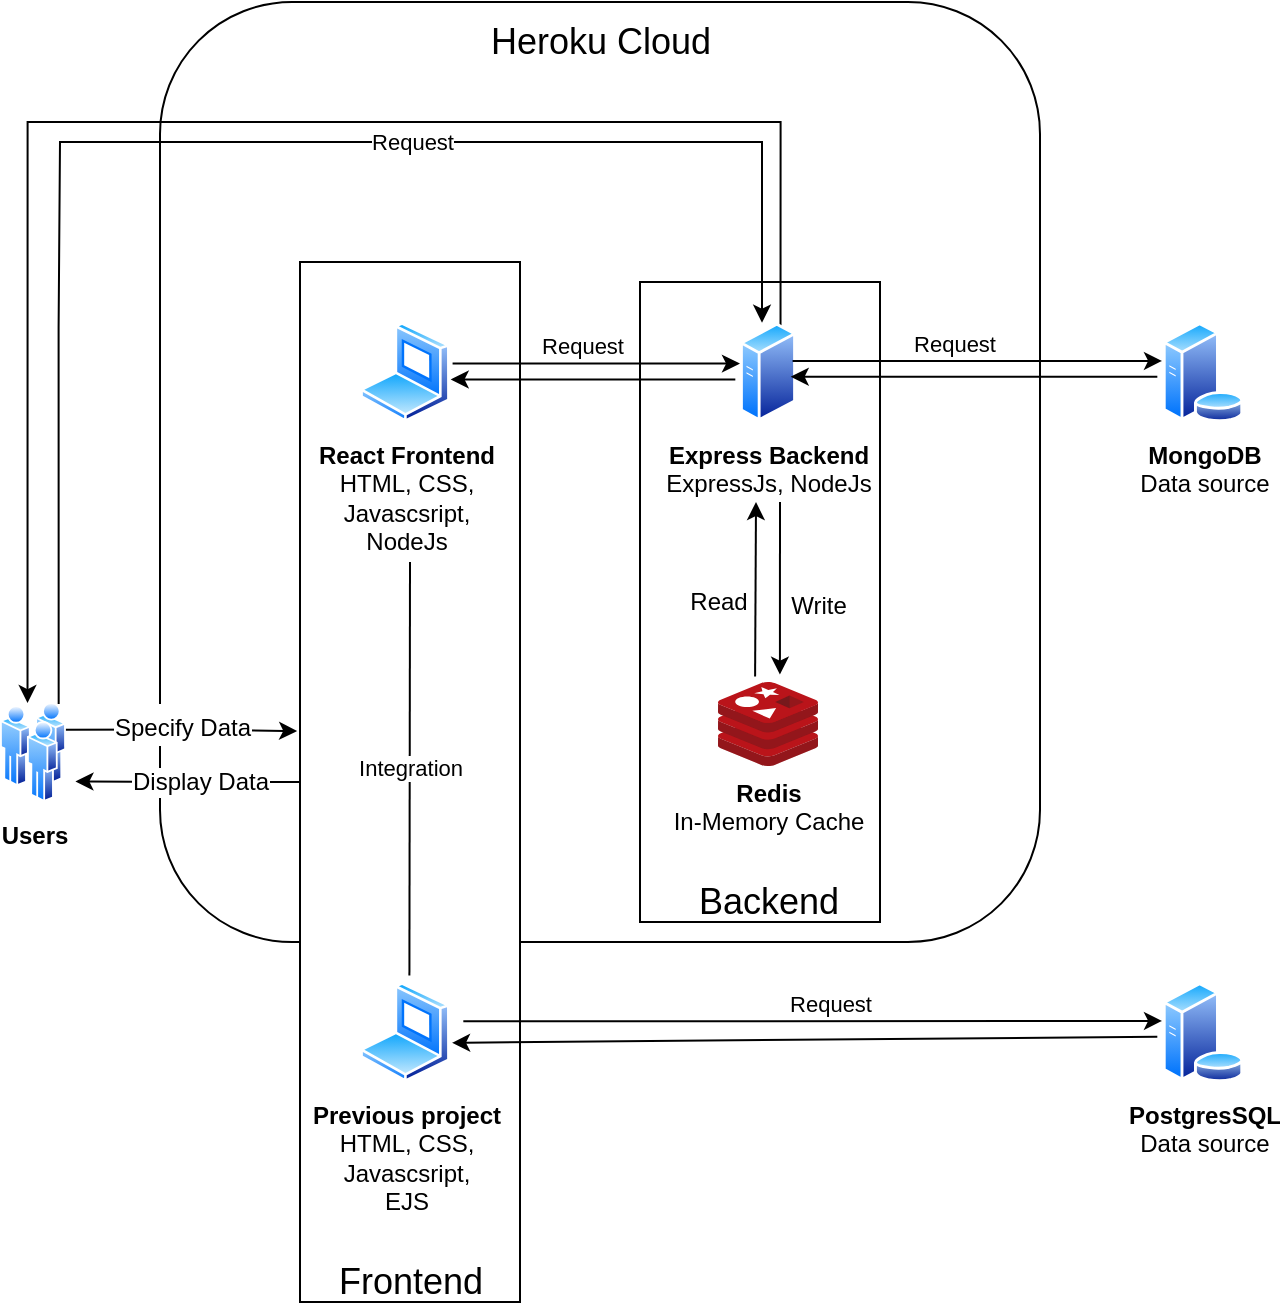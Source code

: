 <mxfile version="15.6.3" type="github">
  <diagram id="Qmdvzzo64UmUA-DOpO9y" name="Page-1">
    <mxGraphModel dx="1385" dy="662" grid="1" gridSize="10" guides="1" tooltips="1" connect="1" arrows="1" fold="1" page="1" pageScale="1" pageWidth="827" pageHeight="1169" math="0" shadow="0">
      <root>
        <mxCell id="0" />
        <mxCell id="1" parent="0" />
        <mxCell id="v8N_-eXZJlG59UUfPWSV-44" value="" style="rounded=1;whiteSpace=wrap;html=1;fontSize=12;" vertex="1" parent="1">
          <mxGeometry x="230" y="70" width="440" height="470" as="geometry" />
        </mxCell>
        <mxCell id="v8N_-eXZJlG59UUfPWSV-38" value="" style="rounded=0;whiteSpace=wrap;html=1;" vertex="1" parent="1">
          <mxGeometry x="470" y="210" width="120" height="320" as="geometry" />
        </mxCell>
        <mxCell id="v8N_-eXZJlG59UUfPWSV-46" style="edgeStyle=orthogonalEdgeStyle;rounded=0;orthogonalLoop=1;jettySize=auto;html=1;fontSize=18;entryX=1.143;entryY=0.794;entryDx=0;entryDy=0;entryPerimeter=0;" edge="1" parent="1" source="v8N_-eXZJlG59UUfPWSV-27" target="v8N_-eXZJlG59UUfPWSV-8">
          <mxGeometry relative="1" as="geometry">
            <mxPoint x="200" y="460" as="targetPoint" />
          </mxGeometry>
        </mxCell>
        <mxCell id="v8N_-eXZJlG59UUfPWSV-49" value="Display Data" style="edgeLabel;html=1;align=center;verticalAlign=middle;resizable=0;points=[];fontSize=12;" vertex="1" connectable="0" parent="v8N_-eXZJlG59UUfPWSV-46">
          <mxGeometry x="-0.102" relative="1" as="geometry">
            <mxPoint as="offset" />
          </mxGeometry>
        </mxCell>
        <mxCell id="v8N_-eXZJlG59UUfPWSV-27" value="" style="rounded=0;whiteSpace=wrap;html=1;" vertex="1" parent="1">
          <mxGeometry x="300" y="200" width="110" height="520" as="geometry" />
        </mxCell>
        <mxCell id="v8N_-eXZJlG59UUfPWSV-3" value="&lt;b&gt;MongoDB&lt;/b&gt;&lt;br&gt;Data source" style="aspect=fixed;perimeter=ellipsePerimeter;html=1;align=center;shadow=0;dashed=0;spacingTop=3;image;image=img/lib/active_directory/database_server.svg;" vertex="1" parent="1">
          <mxGeometry x="731" y="230" width="41" height="50" as="geometry" />
        </mxCell>
        <mxCell id="v8N_-eXZJlG59UUfPWSV-4" value="&lt;b&gt;Redis&lt;/b&gt;&lt;br&gt;In-Memory Cache" style="sketch=0;aspect=fixed;html=1;points=[];align=center;image;fontSize=12;image=img/lib/mscae/Cache_Redis_Product.svg;" vertex="1" parent="1">
          <mxGeometry x="509" y="410" width="50" height="42" as="geometry" />
        </mxCell>
        <mxCell id="v8N_-eXZJlG59UUfPWSV-25" style="edgeStyle=orthogonalEdgeStyle;rounded=0;orthogonalLoop=1;jettySize=auto;html=1;exitX=0.75;exitY=0;exitDx=0;exitDy=0;entryX=0.417;entryY=0.011;entryDx=0;entryDy=0;entryPerimeter=0;" edge="1" parent="1" source="v8N_-eXZJlG59UUfPWSV-6" target="v8N_-eXZJlG59UUfPWSV-8">
          <mxGeometry relative="1" as="geometry">
            <Array as="points">
              <mxPoint x="540" y="130" />
              <mxPoint x="164" y="130" />
            </Array>
          </mxGeometry>
        </mxCell>
        <mxCell id="v8N_-eXZJlG59UUfPWSV-6" value="&lt;b&gt;Express Backend&lt;br&gt;&lt;/b&gt;ExpressJs, NodeJs" style="aspect=fixed;perimeter=ellipsePerimeter;html=1;align=center;shadow=0;dashed=0;spacingTop=3;image;image=img/lib/active_directory/generic_server.svg;" vertex="1" parent="1">
          <mxGeometry x="520" y="230" width="28.0" height="50" as="geometry" />
        </mxCell>
        <mxCell id="v8N_-eXZJlG59UUfPWSV-7" value="&lt;b&gt;React Frontend&lt;/b&gt;&lt;br&gt;HTML, CSS,&lt;br&gt;Javascsript,&lt;br&gt;NodeJs" style="aspect=fixed;perimeter=ellipsePerimeter;html=1;align=center;shadow=0;dashed=0;spacingTop=3;image;image=img/lib/active_directory/laptop_client.svg;" vertex="1" parent="1">
          <mxGeometry x="330" y="230" width="45" height="50" as="geometry" />
        </mxCell>
        <mxCell id="v8N_-eXZJlG59UUfPWSV-24" value="Request" style="edgeStyle=orthogonalEdgeStyle;rounded=0;orthogonalLoop=1;jettySize=auto;html=1;exitX=0.889;exitY=0.02;exitDx=0;exitDy=0;entryX=0.393;entryY=0.007;entryDx=0;entryDy=0;entryPerimeter=0;exitPerimeter=0;" edge="1" parent="1" source="v8N_-eXZJlG59UUfPWSV-8" target="v8N_-eXZJlG59UUfPWSV-6">
          <mxGeometry x="0.266" relative="1" as="geometry">
            <Array as="points">
              <mxPoint x="179" y="233" />
              <mxPoint x="180" y="233" />
              <mxPoint x="180" y="140" />
              <mxPoint x="531" y="140" />
            </Array>
            <mxPoint as="offset" />
          </mxGeometry>
        </mxCell>
        <mxCell id="v8N_-eXZJlG59UUfPWSV-47" style="edgeStyle=orthogonalEdgeStyle;rounded=0;orthogonalLoop=1;jettySize=auto;html=1;exitX=1;exitY=0.25;exitDx=0;exitDy=0;entryX=-0.013;entryY=0.451;entryDx=0;entryDy=0;entryPerimeter=0;fontSize=18;" edge="1" parent="1" source="v8N_-eXZJlG59UUfPWSV-8" target="v8N_-eXZJlG59UUfPWSV-27">
          <mxGeometry relative="1" as="geometry" />
        </mxCell>
        <mxCell id="v8N_-eXZJlG59UUfPWSV-48" value="&lt;font style=&quot;font-size: 12px&quot;&gt;Specify Data&lt;/font&gt;" style="edgeLabel;html=1;align=center;verticalAlign=middle;resizable=0;points=[];fontSize=18;" vertex="1" connectable="0" parent="v8N_-eXZJlG59UUfPWSV-47">
          <mxGeometry x="0.169" y="1" relative="1" as="geometry">
            <mxPoint x="-9" y="-3" as="offset" />
          </mxGeometry>
        </mxCell>
        <mxCell id="v8N_-eXZJlG59UUfPWSV-8" value="&lt;b&gt;Users&lt;/b&gt;" style="aspect=fixed;perimeter=ellipsePerimeter;html=1;align=center;shadow=0;dashed=0;spacingTop=3;image;image=img/lib/active_directory/users.svg;" vertex="1" parent="1">
          <mxGeometry x="150" y="420" width="33" height="50" as="geometry" />
        </mxCell>
        <mxCell id="v8N_-eXZJlG59UUfPWSV-10" value="" style="endArrow=classic;html=1;rounded=0;entryX=0;entryY=0.389;entryDx=0;entryDy=0;entryPerimeter=0;exitX=0.939;exitY=0.389;exitDx=0;exitDy=0;exitPerimeter=0;" edge="1" parent="1" source="v8N_-eXZJlG59UUfPWSV-6" target="v8N_-eXZJlG59UUfPWSV-3">
          <mxGeometry width="50" height="50" relative="1" as="geometry">
            <mxPoint x="560" y="250" as="sourcePoint" />
            <mxPoint x="600" y="320" as="targetPoint" />
          </mxGeometry>
        </mxCell>
        <mxCell id="v8N_-eXZJlG59UUfPWSV-11" value="Request" style="edgeLabel;html=1;align=center;verticalAlign=middle;resizable=0;points=[];" vertex="1" connectable="0" parent="v8N_-eXZJlG59UUfPWSV-10">
          <mxGeometry x="-0.214" relative="1" as="geometry">
            <mxPoint x="8" y="-9" as="offset" />
          </mxGeometry>
        </mxCell>
        <mxCell id="v8N_-eXZJlG59UUfPWSV-12" value="" style="endArrow=classic;html=1;rounded=0;exitX=-0.057;exitY=0.547;exitDx=0;exitDy=0;exitPerimeter=0;entryX=0.905;entryY=0.547;entryDx=0;entryDy=0;entryPerimeter=0;" edge="1" parent="1" source="v8N_-eXZJlG59UUfPWSV-3" target="v8N_-eXZJlG59UUfPWSV-6">
          <mxGeometry width="50" height="50" relative="1" as="geometry">
            <mxPoint x="610" y="350" as="sourcePoint" />
            <mxPoint x="660" y="300" as="targetPoint" />
          </mxGeometry>
        </mxCell>
        <mxCell id="v8N_-eXZJlG59UUfPWSV-13" value="" style="endArrow=classic;html=1;rounded=0;entryX=0;entryY=0.389;entryDx=0;entryDy=0;entryPerimeter=0;exitX=0.939;exitY=0.389;exitDx=0;exitDy=0;exitPerimeter=0;" edge="1" parent="1">
          <mxGeometry width="50" height="50" relative="1" as="geometry">
            <mxPoint x="376.292" y="250.81" as="sourcePoint" />
            <mxPoint x="520" y="250.81" as="targetPoint" />
          </mxGeometry>
        </mxCell>
        <mxCell id="v8N_-eXZJlG59UUfPWSV-14" value="Request" style="edgeLabel;html=1;align=center;verticalAlign=middle;resizable=0;points=[];" vertex="1" connectable="0" parent="v8N_-eXZJlG59UUfPWSV-13">
          <mxGeometry x="-0.214" relative="1" as="geometry">
            <mxPoint x="8" y="-9" as="offset" />
          </mxGeometry>
        </mxCell>
        <mxCell id="v8N_-eXZJlG59UUfPWSV-15" value="" style="endArrow=classic;html=1;rounded=0;exitX=-0.057;exitY=0.547;exitDx=0;exitDy=0;exitPerimeter=0;entryX=0.905;entryY=0.547;entryDx=0;entryDy=0;entryPerimeter=0;" edge="1" parent="1">
          <mxGeometry width="50" height="50" relative="1" as="geometry">
            <mxPoint x="517.663" y="258.71" as="sourcePoint" />
            <mxPoint x="375.34" y="258.71" as="targetPoint" />
          </mxGeometry>
        </mxCell>
        <mxCell id="v8N_-eXZJlG59UUfPWSV-19" value="" style="endArrow=classic;html=1;rounded=0;entryX=0.619;entryY=-0.088;entryDx=0;entryDy=0;entryPerimeter=0;" edge="1" parent="1" target="v8N_-eXZJlG59UUfPWSV-4">
          <mxGeometry width="50" height="50" relative="1" as="geometry">
            <mxPoint x="540" y="320" as="sourcePoint" />
            <mxPoint x="539" y="380" as="targetPoint" />
          </mxGeometry>
        </mxCell>
        <mxCell id="v8N_-eXZJlG59UUfPWSV-42" value="&lt;font style=&quot;font-size: 12px&quot;&gt;Write&lt;/font&gt;" style="edgeLabel;html=1;align=center;verticalAlign=middle;resizable=0;points=[];fontSize=18;" vertex="1" connectable="0" parent="v8N_-eXZJlG59UUfPWSV-19">
          <mxGeometry x="0.205" y="2" relative="1" as="geometry">
            <mxPoint x="17" y="-2" as="offset" />
          </mxGeometry>
        </mxCell>
        <mxCell id="v8N_-eXZJlG59UUfPWSV-20" value="" style="endArrow=classic;html=1;rounded=0;exitX=0.371;exitY=-0.066;exitDx=0;exitDy=0;exitPerimeter=0;" edge="1" parent="1" source="v8N_-eXZJlG59UUfPWSV-4">
          <mxGeometry width="50" height="50" relative="1" as="geometry">
            <mxPoint x="520" y="370" as="sourcePoint" />
            <mxPoint x="528" y="320" as="targetPoint" />
          </mxGeometry>
        </mxCell>
        <mxCell id="v8N_-eXZJlG59UUfPWSV-43" value="Read" style="edgeLabel;html=1;align=center;verticalAlign=middle;resizable=0;points=[];fontSize=12;" vertex="1" connectable="0" parent="v8N_-eXZJlG59UUfPWSV-20">
          <mxGeometry x="-0.108" y="1" relative="1" as="geometry">
            <mxPoint x="-18" y="2" as="offset" />
          </mxGeometry>
        </mxCell>
        <mxCell id="v8N_-eXZJlG59UUfPWSV-28" value="&lt;b&gt;Previous project&lt;br&gt;&lt;/b&gt;HTML, CSS,&lt;br&gt;Javascsript,&lt;br&gt;EJS" style="aspect=fixed;perimeter=ellipsePerimeter;html=1;align=center;shadow=0;dashed=0;spacingTop=3;image;image=img/lib/active_directory/laptop_client.svg;" vertex="1" parent="1">
          <mxGeometry x="330" y="560" width="45" height="50" as="geometry" />
        </mxCell>
        <mxCell id="v8N_-eXZJlG59UUfPWSV-32" value="Integration" style="endArrow=none;html=1;rounded=0;exitX=0.549;exitY=-0.065;exitDx=0;exitDy=0;exitPerimeter=0;" edge="1" parent="1" source="v8N_-eXZJlG59UUfPWSV-28">
          <mxGeometry width="50" height="50" relative="1" as="geometry">
            <mxPoint x="640" y="420" as="sourcePoint" />
            <mxPoint x="355" y="350" as="targetPoint" />
          </mxGeometry>
        </mxCell>
        <mxCell id="v8N_-eXZJlG59UUfPWSV-34" value="&lt;b&gt;PostgresSQL&lt;br&gt;&lt;/b&gt;Data source" style="aspect=fixed;perimeter=ellipsePerimeter;html=1;align=center;shadow=0;dashed=0;spacingTop=3;image;image=img/lib/active_directory/database_server.svg;" vertex="1" parent="1">
          <mxGeometry x="731" y="560" width="41" height="50" as="geometry" />
        </mxCell>
        <mxCell id="v8N_-eXZJlG59UUfPWSV-35" value="" style="endArrow=classic;html=1;rounded=0;entryX=0;entryY=0.389;entryDx=0;entryDy=0;entryPerimeter=0;exitX=1.148;exitY=0.393;exitDx=0;exitDy=0;exitPerimeter=0;" edge="1" parent="1" target="v8N_-eXZJlG59UUfPWSV-34" source="v8N_-eXZJlG59UUfPWSV-28">
          <mxGeometry width="50" height="50" relative="1" as="geometry">
            <mxPoint x="546.292" y="529.45" as="sourcePoint" />
            <mxPoint x="600" y="600" as="targetPoint" />
          </mxGeometry>
        </mxCell>
        <mxCell id="v8N_-eXZJlG59UUfPWSV-36" value="Request" style="edgeLabel;html=1;align=center;verticalAlign=middle;resizable=0;points=[];" vertex="1" connectable="0" parent="v8N_-eXZJlG59UUfPWSV-35">
          <mxGeometry x="-0.214" relative="1" as="geometry">
            <mxPoint x="46" y="-9" as="offset" />
          </mxGeometry>
        </mxCell>
        <mxCell id="v8N_-eXZJlG59UUfPWSV-37" value="" style="endArrow=classic;html=1;rounded=0;exitX=-0.057;exitY=0.547;exitDx=0;exitDy=0;exitPerimeter=0;entryX=1.023;entryY=0.608;entryDx=0;entryDy=0;entryPerimeter=0;" edge="1" parent="1" source="v8N_-eXZJlG59UUfPWSV-34" target="v8N_-eXZJlG59UUfPWSV-28">
          <mxGeometry width="50" height="50" relative="1" as="geometry">
            <mxPoint x="610" y="630" as="sourcePoint" />
            <mxPoint x="380" y="537" as="targetPoint" />
          </mxGeometry>
        </mxCell>
        <mxCell id="v8N_-eXZJlG59UUfPWSV-40" value="&lt;font style=&quot;font-size: 18px&quot;&gt;Frontend&lt;/font&gt;" style="text;html=1;align=center;verticalAlign=middle;resizable=0;points=[];autosize=1;strokeColor=none;fillColor=none;" vertex="1" parent="1">
          <mxGeometry x="310" y="700" width="90" height="20" as="geometry" />
        </mxCell>
        <mxCell id="v8N_-eXZJlG59UUfPWSV-41" value="&lt;font style=&quot;font-size: 18px&quot;&gt;Backend&lt;/font&gt;" style="text;html=1;align=center;verticalAlign=middle;resizable=0;points=[];autosize=1;strokeColor=none;fillColor=none;" vertex="1" parent="1">
          <mxGeometry x="489" y="510" width="90" height="20" as="geometry" />
        </mxCell>
        <mxCell id="v8N_-eXZJlG59UUfPWSV-45" value="&lt;font style=&quot;font-size: 18px&quot;&gt;Heroku Cloud&lt;/font&gt;" style="text;html=1;align=center;verticalAlign=middle;resizable=0;points=[];autosize=1;strokeColor=none;fillColor=none;fontSize=12;" vertex="1" parent="1">
          <mxGeometry x="385" y="80" width="130" height="20" as="geometry" />
        </mxCell>
      </root>
    </mxGraphModel>
  </diagram>
</mxfile>
